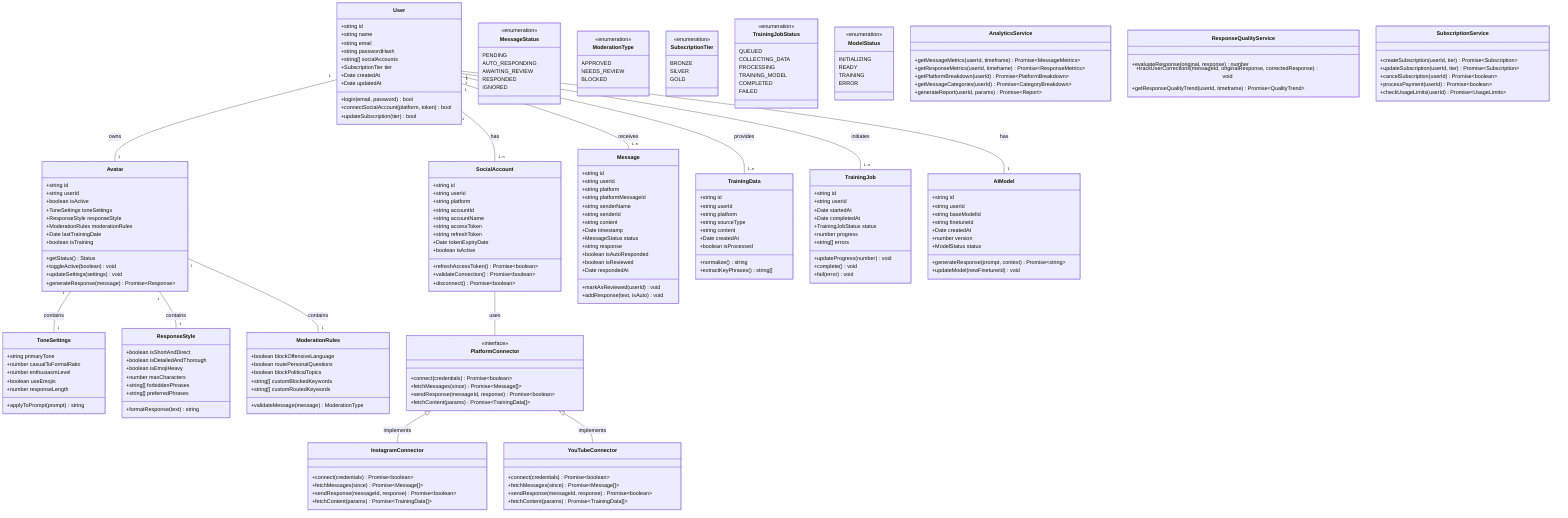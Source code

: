 classDiagram
    class User {
        +string id
        +string name
        +string email
        +string passwordHash
        +string[] socialAccounts
        +SubscriptionTier tier
        +Date createdAt
        +Date updatedAt
        +login(email, password) bool
        +connectSocialAccount(platform, token) bool
        +updateSubscription(tier) bool
    }

    class Avatar {
        +string id
        +string userId
        +boolean isActive
        +ToneSettings toneSettings
        +ResponseStyle responseStyle
        +ModerationRules moderationRules
        +Date lastTrainingDate
        +boolean isTraining
        +getStatus() Status
        +toggleActive(boolean) void
        +updateSettings(settings) void
        +generateResponse(message) Promise~Response~
    }

    class ToneSettings {
        +string primaryTone
        +number casualToFormalRatio
        +number enthusiasmLevel
        +boolean useEmojis
        +number responseLength
        +applyToPrompt(prompt) string
    }

    class ResponseStyle {
        +boolean isShortAndDirect
        +boolean isDetailedAndThorough
        +boolean isEmojiHeavy
        +number maxCharacters
        +string[] forbiddenPhrases
        +string[] preferredPhrases
        +formatResponse(text) string
    }

    class ModerationRules {
        +boolean blockOffensiveLanguage
        +boolean routePersonalQuestions
        +boolean blockPoliticalTopics
        +string[] customBlockedKeywords
        +string[] customRoutedKeywords
        +validateMessage(message) ModerationType
    }

    class SocialAccount {
        +string id
        +string userId
        +string platform
        +string accountId
        +string accountName
        +string accessToken
        +string refreshToken
        +Date tokenExpiryDate
        +boolean isActive
        +refreshAccessToken() Promise~boolean~
        +validateConnection() Promise~boolean~
        +disconnect() Promise~boolean~
    }

    class Message {
        +string id
        +string userId
        +string platform
        +string platformMessageId
        +string senderName
        +string senderId
        +string content
        +Date timestamp
        +MessageStatus status
        +string response
        +boolean isAutoResponded
        +boolean isReviewed
        +Date respondedAt
        +markAsReviewed(userId) void
        +addResponse(text, isAuto) void
    }

    class MessageStatus {
        <<enumeration>>
        PENDING
        AUTO_RESPONDING
        AWAITING_REVIEW
        RESPONDED
        IGNORED
    }

    class ModerationType {
        <<enumeration>>
        APPROVED
        NEEDS_REVIEW
        BLOCKED
    }

    class SubscriptionTier {
        <<enumeration>>
        BRONZE
        SILVER
        GOLD
    }

    class TrainingData {
        +string id
        +string userId
        +string platform
        +string sourceType
        +string content
        +Date createdAt
        +boolean isProcessed
        +normalize() string
        +extractKeyPhrases() string[]
    }

    class TrainingJob {
        +string id
        +string userId
        +Date startedAt
        +Date completedAt
        +TrainingJobStatus status
        +number progress
        +string[] errors
        +updateProgress(number) void
        +complete() void
        +fail(error) void
    }

    class TrainingJobStatus {
        <<enumeration>>
        QUEUED
        COLLECTING_DATA
        PROCESSING
        TRAINING_MODEL
        COMPLETED
        FAILED
    }

    class AIModel {
        +string id
        +string userId
        +string baseModelId
        +string finetuneId
        +Date createdAt
        +number version
        +ModelStatus status
        +generateResponse(prompt, context) Promise~string~
        +updateModel(newFinetuneId) void
    }

    class ModelStatus {
        <<enumeration>>
        INITIALIZING
        READY
        TRAINING
        ERROR
    }

    class PlatformConnector {
        <<interface>>
        +connect(credentials) Promise~boolean~
        +fetchMessages(since) Promise~Message[]~
        +sendResponse(messageId, response) Promise~boolean~
        +fetchContent(params) Promise~TrainingData[]~
    }

    class InstagramConnector {
        +connect(credentials) Promise~boolean~
        +fetchMessages(since) Promise~Message[]~
        +sendResponse(messageId, response) Promise~boolean~
        +fetchContent(params) Promise~TrainingData[]~
    }

    class YouTubeConnector {
        +connect(credentials) Promise~boolean~
        +fetchMessages(since) Promise~Message[]~
        +sendResponse(messageId, response) Promise~boolean~
        +fetchContent(params) Promise~TrainingData[]~
    }

    class AnalyticsService {
        +getMessageMetrics(userId, timeframe) Promise~MessageMetrics~
        +getResponseMetrics(userId, timeframe) Promise~ResponseMetrics~
        +getPlatformBreakdown(userId) Promise~PlatformBreakdown~
        +getMessageCategories(userId) Promise~CategoryBreakdown~
        +generateReport(userId, params) Promise~Report~
    }

    class ResponseQualityService {
        +evaluateResponse(original, response) number
        +trackUserCorrections(messageId, originalResponse, correctedResponse) void
        +getResponseQualityTrend(userId, timeframe) Promise~QualityTrend~
    }

    class SubscriptionService {
        +createSubscription(userId, tier) Promise~Subscription~
        +updateSubscription(userId, tier) Promise~Subscription~
        +cancelSubscription(userId) Promise~boolean~
        +processPayment(userId) Promise~boolean~
        +checkUsageLimits(userId) Promise~UsageLimits~
    }

    User "1" -- "1..n" SocialAccount : has
    User "1" -- "1" Avatar : owns
    User "1" -- "1" AIModel : has
    Avatar "1" -- "1" ToneSettings : contains
    Avatar "1" -- "1" ResponseStyle : contains
    Avatar "1" -- "1" ModerationRules : contains
    User "1" -- "1..n" Message : receives
    User "1" -- "1..n" TrainingData : provides
    User "1" -- "1..n" TrainingJob : initiates
    PlatformConnector <|-- InstagramConnector : implements
    PlatformConnector <|-- YouTubeConnector : implements
    SocialAccount -- PlatformConnector : uses